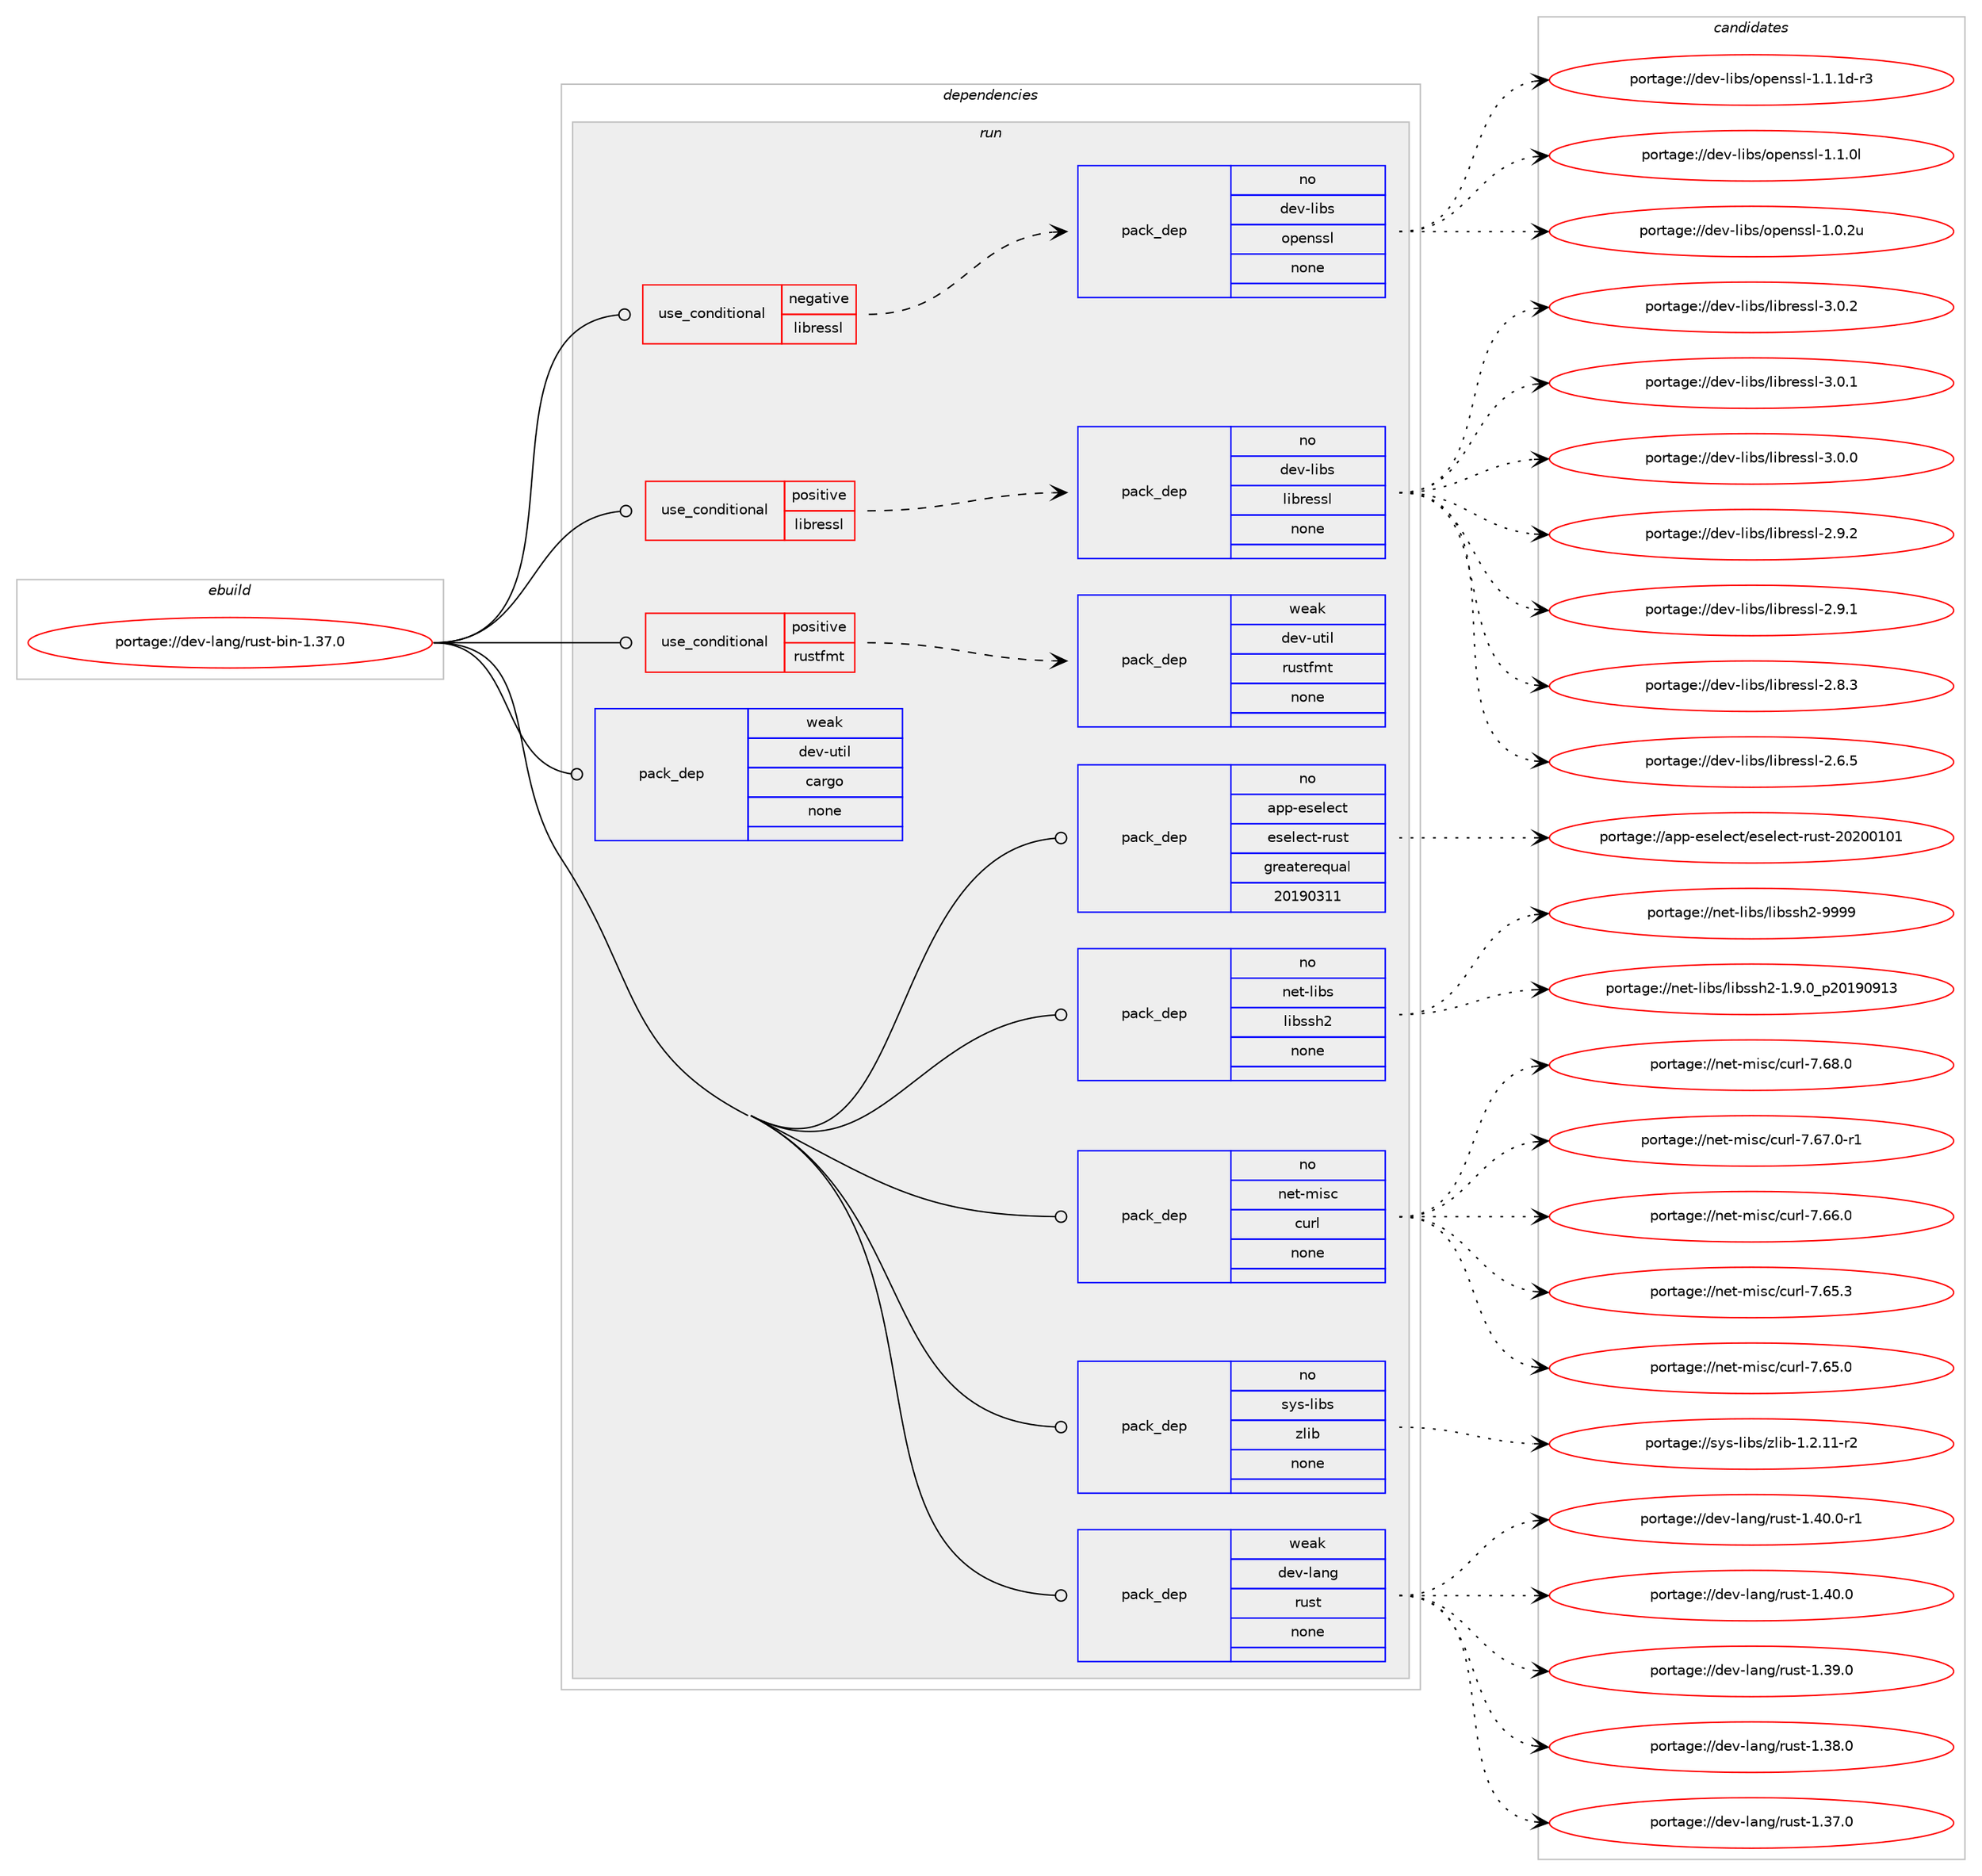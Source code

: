 digraph prolog {

# *************
# Graph options
# *************

newrank=true;
concentrate=true;
compound=true;
graph [rankdir=LR,fontname=Helvetica,fontsize=10,ranksep=1.5];#, ranksep=2.5, nodesep=0.2];
edge  [arrowhead=vee];
node  [fontname=Helvetica,fontsize=10];

# **********
# The ebuild
# **********

subgraph cluster_leftcol {
color=gray;
label=<<i>ebuild</i>>;
id [label="portage://dev-lang/rust-bin-1.37.0", color=red, width=4, href="../dev-lang/rust-bin-1.37.0.svg"];
}

# ****************
# The dependencies
# ****************

subgraph cluster_midcol {
color=gray;
label=<<i>dependencies</i>>;
subgraph cluster_compile {
fillcolor="#eeeeee";
style=filled;
label=<<i>compile</i>>;
}
subgraph cluster_compileandrun {
fillcolor="#eeeeee";
style=filled;
label=<<i>compile and run</i>>;
}
subgraph cluster_run {
fillcolor="#eeeeee";
style=filled;
label=<<i>run</i>>;
subgraph cond126795 {
dependency518313 [label=<<TABLE BORDER="0" CELLBORDER="1" CELLSPACING="0" CELLPADDING="4"><TR><TD ROWSPAN="3" CELLPADDING="10">use_conditional</TD></TR><TR><TD>negative</TD></TR><TR><TD>libressl</TD></TR></TABLE>>, shape=none, color=red];
subgraph pack386096 {
dependency518314 [label=<<TABLE BORDER="0" CELLBORDER="1" CELLSPACING="0" CELLPADDING="4" WIDTH="220"><TR><TD ROWSPAN="6" CELLPADDING="30">pack_dep</TD></TR><TR><TD WIDTH="110">no</TD></TR><TR><TD>dev-libs</TD></TR><TR><TD>openssl</TD></TR><TR><TD>none</TD></TR><TR><TD></TD></TR></TABLE>>, shape=none, color=blue];
}
dependency518313:e -> dependency518314:w [weight=20,style="dashed",arrowhead="vee"];
}
id:e -> dependency518313:w [weight=20,style="solid",arrowhead="odot"];
subgraph cond126796 {
dependency518315 [label=<<TABLE BORDER="0" CELLBORDER="1" CELLSPACING="0" CELLPADDING="4"><TR><TD ROWSPAN="3" CELLPADDING="10">use_conditional</TD></TR><TR><TD>positive</TD></TR><TR><TD>libressl</TD></TR></TABLE>>, shape=none, color=red];
subgraph pack386097 {
dependency518316 [label=<<TABLE BORDER="0" CELLBORDER="1" CELLSPACING="0" CELLPADDING="4" WIDTH="220"><TR><TD ROWSPAN="6" CELLPADDING="30">pack_dep</TD></TR><TR><TD WIDTH="110">no</TD></TR><TR><TD>dev-libs</TD></TR><TR><TD>libressl</TD></TR><TR><TD>none</TD></TR><TR><TD></TD></TR></TABLE>>, shape=none, color=blue];
}
dependency518315:e -> dependency518316:w [weight=20,style="dashed",arrowhead="vee"];
}
id:e -> dependency518315:w [weight=20,style="solid",arrowhead="odot"];
subgraph cond126797 {
dependency518317 [label=<<TABLE BORDER="0" CELLBORDER="1" CELLSPACING="0" CELLPADDING="4"><TR><TD ROWSPAN="3" CELLPADDING="10">use_conditional</TD></TR><TR><TD>positive</TD></TR><TR><TD>rustfmt</TD></TR></TABLE>>, shape=none, color=red];
subgraph pack386098 {
dependency518318 [label=<<TABLE BORDER="0" CELLBORDER="1" CELLSPACING="0" CELLPADDING="4" WIDTH="220"><TR><TD ROWSPAN="6" CELLPADDING="30">pack_dep</TD></TR><TR><TD WIDTH="110">weak</TD></TR><TR><TD>dev-util</TD></TR><TR><TD>rustfmt</TD></TR><TR><TD>none</TD></TR><TR><TD></TD></TR></TABLE>>, shape=none, color=blue];
}
dependency518317:e -> dependency518318:w [weight=20,style="dashed",arrowhead="vee"];
}
id:e -> dependency518317:w [weight=20,style="solid",arrowhead="odot"];
subgraph pack386099 {
dependency518319 [label=<<TABLE BORDER="0" CELLBORDER="1" CELLSPACING="0" CELLPADDING="4" WIDTH="220"><TR><TD ROWSPAN="6" CELLPADDING="30">pack_dep</TD></TR><TR><TD WIDTH="110">no</TD></TR><TR><TD>app-eselect</TD></TR><TR><TD>eselect-rust</TD></TR><TR><TD>greaterequal</TD></TR><TR><TD>20190311</TD></TR></TABLE>>, shape=none, color=blue];
}
id:e -> dependency518319:w [weight=20,style="solid",arrowhead="odot"];
subgraph pack386100 {
dependency518320 [label=<<TABLE BORDER="0" CELLBORDER="1" CELLSPACING="0" CELLPADDING="4" WIDTH="220"><TR><TD ROWSPAN="6" CELLPADDING="30">pack_dep</TD></TR><TR><TD WIDTH="110">no</TD></TR><TR><TD>net-libs</TD></TR><TR><TD>libssh2</TD></TR><TR><TD>none</TD></TR><TR><TD></TD></TR></TABLE>>, shape=none, color=blue];
}
id:e -> dependency518320:w [weight=20,style="solid",arrowhead="odot"];
subgraph pack386101 {
dependency518321 [label=<<TABLE BORDER="0" CELLBORDER="1" CELLSPACING="0" CELLPADDING="4" WIDTH="220"><TR><TD ROWSPAN="6" CELLPADDING="30">pack_dep</TD></TR><TR><TD WIDTH="110">no</TD></TR><TR><TD>net-misc</TD></TR><TR><TD>curl</TD></TR><TR><TD>none</TD></TR><TR><TD></TD></TR></TABLE>>, shape=none, color=blue];
}
id:e -> dependency518321:w [weight=20,style="solid",arrowhead="odot"];
subgraph pack386102 {
dependency518322 [label=<<TABLE BORDER="0" CELLBORDER="1" CELLSPACING="0" CELLPADDING="4" WIDTH="220"><TR><TD ROWSPAN="6" CELLPADDING="30">pack_dep</TD></TR><TR><TD WIDTH="110">no</TD></TR><TR><TD>sys-libs</TD></TR><TR><TD>zlib</TD></TR><TR><TD>none</TD></TR><TR><TD></TD></TR></TABLE>>, shape=none, color=blue];
}
id:e -> dependency518322:w [weight=20,style="solid",arrowhead="odot"];
subgraph pack386103 {
dependency518323 [label=<<TABLE BORDER="0" CELLBORDER="1" CELLSPACING="0" CELLPADDING="4" WIDTH="220"><TR><TD ROWSPAN="6" CELLPADDING="30">pack_dep</TD></TR><TR><TD WIDTH="110">weak</TD></TR><TR><TD>dev-lang</TD></TR><TR><TD>rust</TD></TR><TR><TD>none</TD></TR><TR><TD></TD></TR></TABLE>>, shape=none, color=blue];
}
id:e -> dependency518323:w [weight=20,style="solid",arrowhead="odot"];
subgraph pack386104 {
dependency518324 [label=<<TABLE BORDER="0" CELLBORDER="1" CELLSPACING="0" CELLPADDING="4" WIDTH="220"><TR><TD ROWSPAN="6" CELLPADDING="30">pack_dep</TD></TR><TR><TD WIDTH="110">weak</TD></TR><TR><TD>dev-util</TD></TR><TR><TD>cargo</TD></TR><TR><TD>none</TD></TR><TR><TD></TD></TR></TABLE>>, shape=none, color=blue];
}
id:e -> dependency518324:w [weight=20,style="solid",arrowhead="odot"];
}
}

# **************
# The candidates
# **************

subgraph cluster_choices {
rank=same;
color=gray;
label=<<i>candidates</i>>;

subgraph choice386096 {
color=black;
nodesep=1;
choice1001011184510810598115471111121011101151151084549464946491004511451 [label="portage://dev-libs/openssl-1.1.1d-r3", color=red, width=4,href="../dev-libs/openssl-1.1.1d-r3.svg"];
choice100101118451081059811547111112101110115115108454946494648108 [label="portage://dev-libs/openssl-1.1.0l", color=red, width=4,href="../dev-libs/openssl-1.1.0l.svg"];
choice100101118451081059811547111112101110115115108454946484650117 [label="portage://dev-libs/openssl-1.0.2u", color=red, width=4,href="../dev-libs/openssl-1.0.2u.svg"];
dependency518314:e -> choice1001011184510810598115471111121011101151151084549464946491004511451:w [style=dotted,weight="100"];
dependency518314:e -> choice100101118451081059811547111112101110115115108454946494648108:w [style=dotted,weight="100"];
dependency518314:e -> choice100101118451081059811547111112101110115115108454946484650117:w [style=dotted,weight="100"];
}
subgraph choice386097 {
color=black;
nodesep=1;
choice10010111845108105981154710810598114101115115108455146484650 [label="portage://dev-libs/libressl-3.0.2", color=red, width=4,href="../dev-libs/libressl-3.0.2.svg"];
choice10010111845108105981154710810598114101115115108455146484649 [label="portage://dev-libs/libressl-3.0.1", color=red, width=4,href="../dev-libs/libressl-3.0.1.svg"];
choice10010111845108105981154710810598114101115115108455146484648 [label="portage://dev-libs/libressl-3.0.0", color=red, width=4,href="../dev-libs/libressl-3.0.0.svg"];
choice10010111845108105981154710810598114101115115108455046574650 [label="portage://dev-libs/libressl-2.9.2", color=red, width=4,href="../dev-libs/libressl-2.9.2.svg"];
choice10010111845108105981154710810598114101115115108455046574649 [label="portage://dev-libs/libressl-2.9.1", color=red, width=4,href="../dev-libs/libressl-2.9.1.svg"];
choice10010111845108105981154710810598114101115115108455046564651 [label="portage://dev-libs/libressl-2.8.3", color=red, width=4,href="../dev-libs/libressl-2.8.3.svg"];
choice10010111845108105981154710810598114101115115108455046544653 [label="portage://dev-libs/libressl-2.6.5", color=red, width=4,href="../dev-libs/libressl-2.6.5.svg"];
dependency518316:e -> choice10010111845108105981154710810598114101115115108455146484650:w [style=dotted,weight="100"];
dependency518316:e -> choice10010111845108105981154710810598114101115115108455146484649:w [style=dotted,weight="100"];
dependency518316:e -> choice10010111845108105981154710810598114101115115108455146484648:w [style=dotted,weight="100"];
dependency518316:e -> choice10010111845108105981154710810598114101115115108455046574650:w [style=dotted,weight="100"];
dependency518316:e -> choice10010111845108105981154710810598114101115115108455046574649:w [style=dotted,weight="100"];
dependency518316:e -> choice10010111845108105981154710810598114101115115108455046564651:w [style=dotted,weight="100"];
dependency518316:e -> choice10010111845108105981154710810598114101115115108455046544653:w [style=dotted,weight="100"];
}
subgraph choice386098 {
color=black;
nodesep=1;
}
subgraph choice386099 {
color=black;
nodesep=1;
choice971121124510111510110810199116471011151011081019911645114117115116455048504848494849 [label="portage://app-eselect/eselect-rust-20200101", color=red, width=4,href="../app-eselect/eselect-rust-20200101.svg"];
dependency518319:e -> choice971121124510111510110810199116471011151011081019911645114117115116455048504848494849:w [style=dotted,weight="100"];
}
subgraph choice386100 {
color=black;
nodesep=1;
choice11010111645108105981154710810598115115104504557575757 [label="portage://net-libs/libssh2-9999", color=red, width=4,href="../net-libs/libssh2-9999.svg"];
choice1101011164510810598115471081059811511510450454946574648951125048495748574951 [label="portage://net-libs/libssh2-1.9.0_p20190913", color=red, width=4,href="../net-libs/libssh2-1.9.0_p20190913.svg"];
dependency518320:e -> choice11010111645108105981154710810598115115104504557575757:w [style=dotted,weight="100"];
dependency518320:e -> choice1101011164510810598115471081059811511510450454946574648951125048495748574951:w [style=dotted,weight="100"];
}
subgraph choice386101 {
color=black;
nodesep=1;
choice1101011164510910511599479911711410845554654564648 [label="portage://net-misc/curl-7.68.0", color=red, width=4,href="../net-misc/curl-7.68.0.svg"];
choice11010111645109105115994799117114108455546545546484511449 [label="portage://net-misc/curl-7.67.0-r1", color=red, width=4,href="../net-misc/curl-7.67.0-r1.svg"];
choice1101011164510910511599479911711410845554654544648 [label="portage://net-misc/curl-7.66.0", color=red, width=4,href="../net-misc/curl-7.66.0.svg"];
choice1101011164510910511599479911711410845554654534651 [label="portage://net-misc/curl-7.65.3", color=red, width=4,href="../net-misc/curl-7.65.3.svg"];
choice1101011164510910511599479911711410845554654534648 [label="portage://net-misc/curl-7.65.0", color=red, width=4,href="../net-misc/curl-7.65.0.svg"];
dependency518321:e -> choice1101011164510910511599479911711410845554654564648:w [style=dotted,weight="100"];
dependency518321:e -> choice11010111645109105115994799117114108455546545546484511449:w [style=dotted,weight="100"];
dependency518321:e -> choice1101011164510910511599479911711410845554654544648:w [style=dotted,weight="100"];
dependency518321:e -> choice1101011164510910511599479911711410845554654534651:w [style=dotted,weight="100"];
dependency518321:e -> choice1101011164510910511599479911711410845554654534648:w [style=dotted,weight="100"];
}
subgraph choice386102 {
color=black;
nodesep=1;
choice11512111545108105981154712210810598454946504649494511450 [label="portage://sys-libs/zlib-1.2.11-r2", color=red, width=4,href="../sys-libs/zlib-1.2.11-r2.svg"];
dependency518322:e -> choice11512111545108105981154712210810598454946504649494511450:w [style=dotted,weight="100"];
}
subgraph choice386103 {
color=black;
nodesep=1;
choice100101118451089711010347114117115116454946524846484511449 [label="portage://dev-lang/rust-1.40.0-r1", color=red, width=4,href="../dev-lang/rust-1.40.0-r1.svg"];
choice10010111845108971101034711411711511645494652484648 [label="portage://dev-lang/rust-1.40.0", color=red, width=4,href="../dev-lang/rust-1.40.0.svg"];
choice10010111845108971101034711411711511645494651574648 [label="portage://dev-lang/rust-1.39.0", color=red, width=4,href="../dev-lang/rust-1.39.0.svg"];
choice10010111845108971101034711411711511645494651564648 [label="portage://dev-lang/rust-1.38.0", color=red, width=4,href="../dev-lang/rust-1.38.0.svg"];
choice10010111845108971101034711411711511645494651554648 [label="portage://dev-lang/rust-1.37.0", color=red, width=4,href="../dev-lang/rust-1.37.0.svg"];
dependency518323:e -> choice100101118451089711010347114117115116454946524846484511449:w [style=dotted,weight="100"];
dependency518323:e -> choice10010111845108971101034711411711511645494652484648:w [style=dotted,weight="100"];
dependency518323:e -> choice10010111845108971101034711411711511645494651574648:w [style=dotted,weight="100"];
dependency518323:e -> choice10010111845108971101034711411711511645494651564648:w [style=dotted,weight="100"];
dependency518323:e -> choice10010111845108971101034711411711511645494651554648:w [style=dotted,weight="100"];
}
subgraph choice386104 {
color=black;
nodesep=1;
}
}

}
